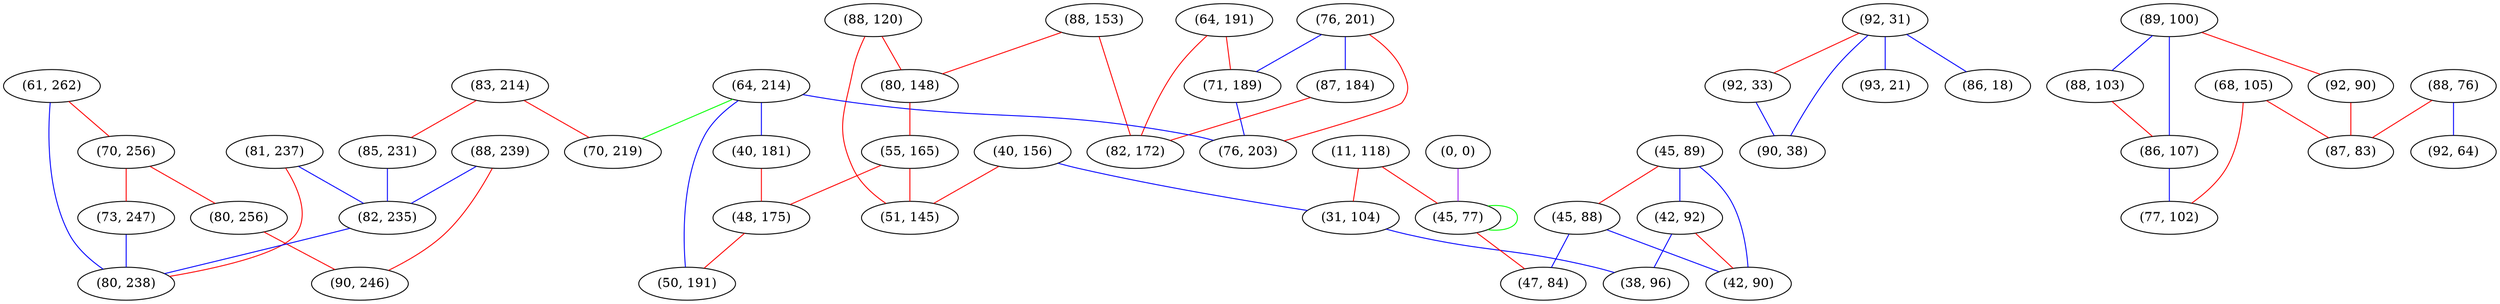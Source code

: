 graph "" {
"(61, 262)";
"(92, 31)";
"(68, 105)";
"(83, 214)";
"(89, 100)";
"(45, 89)";
"(70, 256)";
"(11, 118)";
"(73, 247)";
"(80, 256)";
"(64, 191)";
"(92, 90)";
"(85, 231)";
"(76, 201)";
"(45, 88)";
"(0, 0)";
"(88, 239)";
"(88, 153)";
"(88, 120)";
"(92, 33)";
"(90, 38)";
"(40, 156)";
"(81, 237)";
"(71, 189)";
"(87, 184)";
"(42, 92)";
"(64, 214)";
"(90, 246)";
"(31, 104)";
"(82, 172)";
"(88, 103)";
"(88, 76)";
"(80, 148)";
"(40, 181)";
"(38, 96)";
"(93, 21)";
"(70, 219)";
"(76, 203)";
"(82, 235)";
"(86, 107)";
"(87, 83)";
"(55, 165)";
"(45, 77)";
"(47, 84)";
"(51, 145)";
"(86, 18)";
"(92, 64)";
"(77, 102)";
"(48, 175)";
"(42, 90)";
"(50, 191)";
"(80, 238)";
"(61, 262)" -- "(80, 238)"  [color=blue, key=0, weight=3];
"(61, 262)" -- "(70, 256)"  [color=red, key=0, weight=1];
"(92, 31)" -- "(90, 38)"  [color=blue, key=0, weight=3];
"(92, 31)" -- "(86, 18)"  [color=blue, key=0, weight=3];
"(92, 31)" -- "(92, 33)"  [color=red, key=0, weight=1];
"(92, 31)" -- "(93, 21)"  [color=blue, key=0, weight=3];
"(68, 105)" -- "(77, 102)"  [color=red, key=0, weight=1];
"(68, 105)" -- "(87, 83)"  [color=red, key=0, weight=1];
"(83, 214)" -- "(70, 219)"  [color=red, key=0, weight=1];
"(83, 214)" -- "(85, 231)"  [color=red, key=0, weight=1];
"(89, 100)" -- "(86, 107)"  [color=blue, key=0, weight=3];
"(89, 100)" -- "(92, 90)"  [color=red, key=0, weight=1];
"(89, 100)" -- "(88, 103)"  [color=blue, key=0, weight=3];
"(45, 89)" -- "(42, 92)"  [color=blue, key=0, weight=3];
"(45, 89)" -- "(45, 88)"  [color=red, key=0, weight=1];
"(45, 89)" -- "(42, 90)"  [color=blue, key=0, weight=3];
"(70, 256)" -- "(80, 256)"  [color=red, key=0, weight=1];
"(70, 256)" -- "(73, 247)"  [color=red, key=0, weight=1];
"(11, 118)" -- "(31, 104)"  [color=red, key=0, weight=1];
"(11, 118)" -- "(45, 77)"  [color=red, key=0, weight=1];
"(73, 247)" -- "(80, 238)"  [color=blue, key=0, weight=3];
"(80, 256)" -- "(90, 246)"  [color=red, key=0, weight=1];
"(64, 191)" -- "(71, 189)"  [color=red, key=0, weight=1];
"(64, 191)" -- "(82, 172)"  [color=red, key=0, weight=1];
"(92, 90)" -- "(87, 83)"  [color=red, key=0, weight=1];
"(85, 231)" -- "(82, 235)"  [color=blue, key=0, weight=3];
"(76, 201)" -- "(71, 189)"  [color=blue, key=0, weight=3];
"(76, 201)" -- "(87, 184)"  [color=blue, key=0, weight=3];
"(76, 201)" -- "(76, 203)"  [color=red, key=0, weight=1];
"(45, 88)" -- "(47, 84)"  [color=blue, key=0, weight=3];
"(45, 88)" -- "(42, 90)"  [color=blue, key=0, weight=3];
"(0, 0)" -- "(45, 77)"  [color=purple, key=0, weight=4];
"(88, 239)" -- "(90, 246)"  [color=red, key=0, weight=1];
"(88, 239)" -- "(82, 235)"  [color=blue, key=0, weight=3];
"(88, 153)" -- "(82, 172)"  [color=red, key=0, weight=1];
"(88, 153)" -- "(80, 148)"  [color=red, key=0, weight=1];
"(88, 120)" -- "(51, 145)"  [color=red, key=0, weight=1];
"(88, 120)" -- "(80, 148)"  [color=red, key=0, weight=1];
"(92, 33)" -- "(90, 38)"  [color=blue, key=0, weight=3];
"(40, 156)" -- "(51, 145)"  [color=red, key=0, weight=1];
"(40, 156)" -- "(31, 104)"  [color=blue, key=0, weight=3];
"(81, 237)" -- "(80, 238)"  [color=red, key=0, weight=1];
"(81, 237)" -- "(82, 235)"  [color=blue, key=0, weight=3];
"(71, 189)" -- "(76, 203)"  [color=blue, key=0, weight=3];
"(87, 184)" -- "(82, 172)"  [color=red, key=0, weight=1];
"(42, 92)" -- "(38, 96)"  [color=blue, key=0, weight=3];
"(42, 92)" -- "(42, 90)"  [color=red, key=0, weight=1];
"(64, 214)" -- "(70, 219)"  [color=green, key=0, weight=2];
"(64, 214)" -- "(50, 191)"  [color=blue, key=0, weight=3];
"(64, 214)" -- "(40, 181)"  [color=blue, key=0, weight=3];
"(64, 214)" -- "(76, 203)"  [color=blue, key=0, weight=3];
"(31, 104)" -- "(38, 96)"  [color=blue, key=0, weight=3];
"(88, 103)" -- "(86, 107)"  [color=red, key=0, weight=1];
"(88, 76)" -- "(87, 83)"  [color=red, key=0, weight=1];
"(88, 76)" -- "(92, 64)"  [color=blue, key=0, weight=3];
"(80, 148)" -- "(55, 165)"  [color=red, key=0, weight=1];
"(40, 181)" -- "(48, 175)"  [color=red, key=0, weight=1];
"(82, 235)" -- "(80, 238)"  [color=blue, key=0, weight=3];
"(86, 107)" -- "(77, 102)"  [color=blue, key=0, weight=3];
"(55, 165)" -- "(51, 145)"  [color=red, key=0, weight=1];
"(55, 165)" -- "(48, 175)"  [color=red, key=0, weight=1];
"(45, 77)" -- "(47, 84)"  [color=red, key=0, weight=1];
"(45, 77)" -- "(45, 77)"  [color=green, key=0, weight=2];
"(48, 175)" -- "(50, 191)"  [color=red, key=0, weight=1];
}
